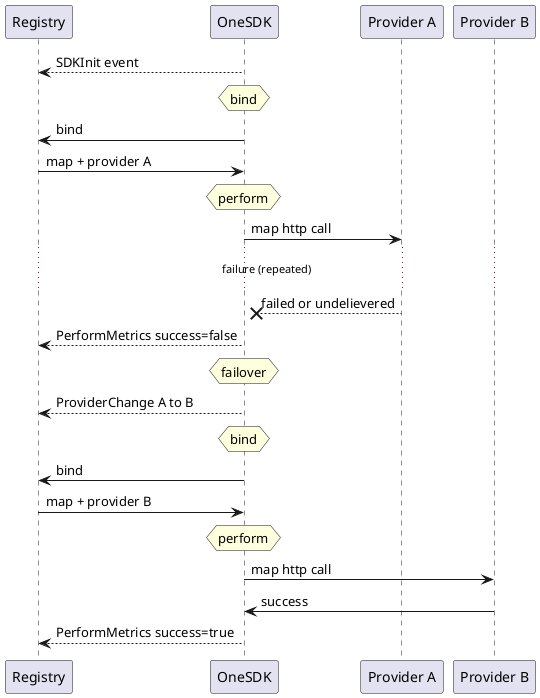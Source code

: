 @startuml

participant "Registry" as reg
participant "OneSDK" as sdk
participant "Provider A" as A
participant "Provider B" as B

sdk --> reg : SDKInit event

hnote over sdk
	bind
end note

sdk -> reg : bind
sdk <- reg : map + provider A

hnote over sdk
	perform
end note

sdk -> A : map http call
... failure (repeated) ...
sdk x<-- A : failed or undelievered

sdk --> reg : PerformMetrics success=false

hnote over sdk
	failover
end note

sdk --> reg : ProviderChange A to B

hnote over sdk
	bind
end note

sdk -> reg : bind
sdk <- reg : map + provider B

hnote over sdk
	perform
end note

sdk -> B : map http call
sdk <- B : success

sdk --> reg : PerformMetrics success=true

@enduml